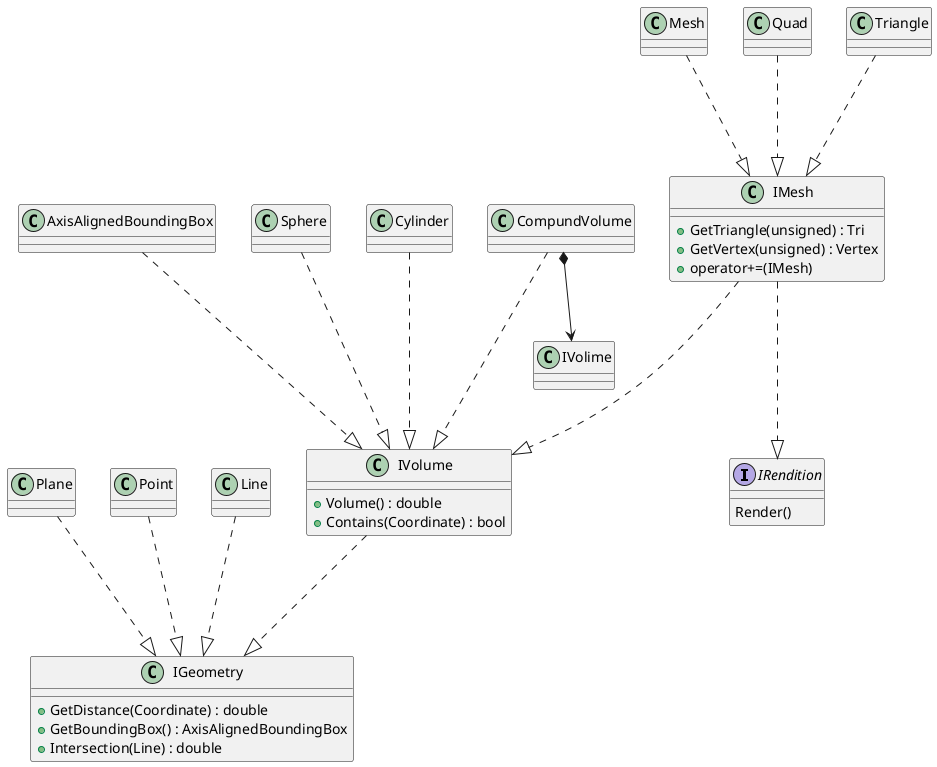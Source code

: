 @startuml

interface IRendition {
   Render()
}

class IGeometry {
   + GetDistance(Coordinate) : double
   + GetBoundingBox() : AxisAlignedBoundingBox
   + Intersection(Line) : double
}

class IVolume {
   + Volume() : double
   + Contains(Coordinate) : bool
}

class IMesh {
   + GetTriangle(unsigned) : Tri
   + GetVertex(unsigned) : Vertex
   + operator+=(IMesh)
}

class AxisAlignedBoundingBox
class Mesh
class Quad
class Triangle
IMesh ...|> IRendition
IMesh ...|> IVolume
IVolume ...|> IGeometry
Mesh ...|> IMesh
Quad ...|> IMesh
Triangle ...|> IMesh
AxisAlignedBoundingBox ...|> IVolume
Sphere ...|> IVolume
Plane ...|> IGeometry
Point ...|> IGeometry
Line ...|> IGeometry
Cylinder ...|> IVolume
CompundVolume ...|> IVolume
CompundVolume *--> IVolime
@enduml
